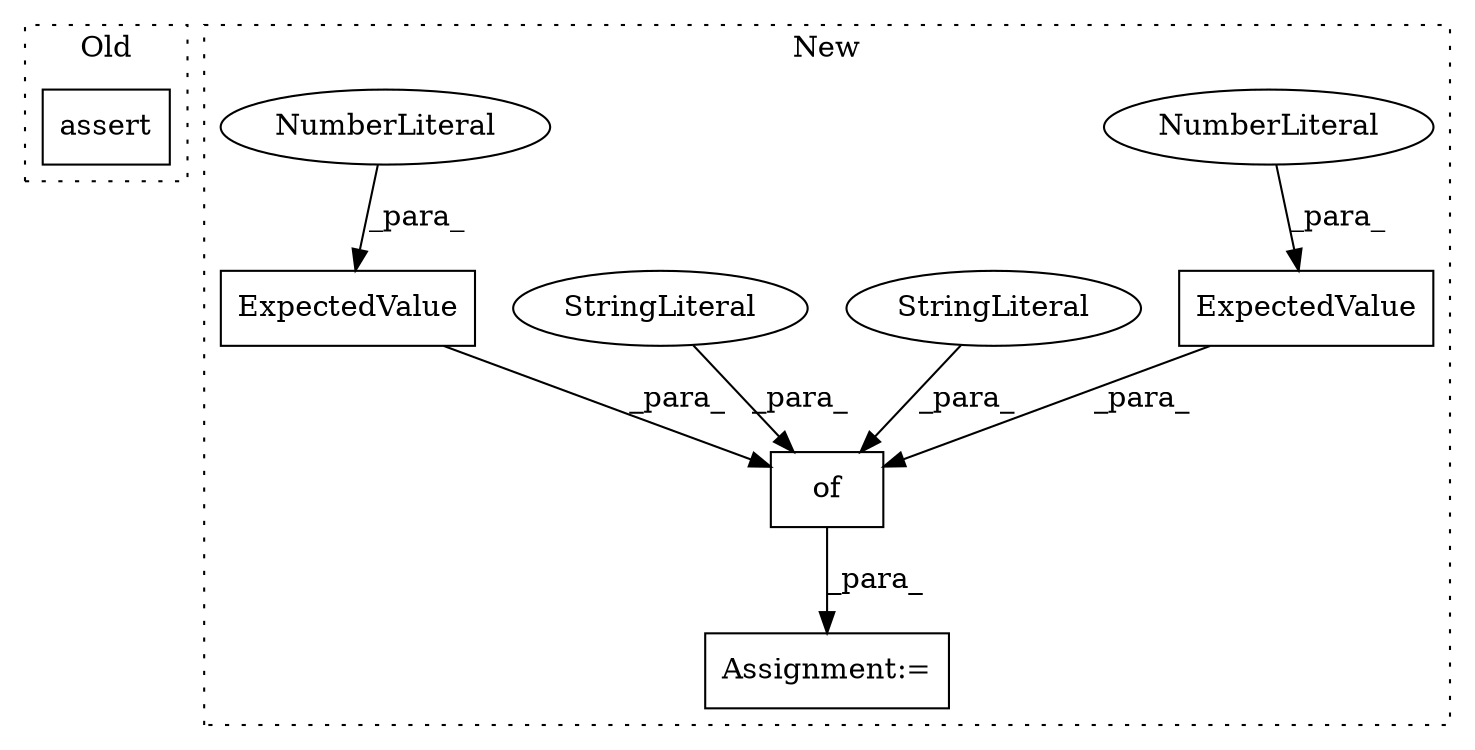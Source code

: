 digraph G {
subgraph cluster0 {
1 [label="assert" a="32" s="5693,5752" l="24,1" shape="box"];
label = "Old";
style="dotted";
}
subgraph cluster1 {
2 [label="ExpectedValue" a="32" s="5340,5365" l="14,1" shape="box"];
3 [label="NumberLiteral" a="34" s="5359" l="6" shape="ellipse"];
4 [label="Assignment:=" a="7" s="5274" l="1" shape="box"];
5 [label="of" a="32" s="5279,5497" l="3,1" shape="box"];
6 [label="StringLiteral" a="45" s="5327" l="12" shape="ellipse"];
7 [label="StringLiteral" a="45" s="5406" l="26" shape="ellipse"];
8 [label="ExpectedValue" a="32" s="5296,5325" l="14,1" shape="box"];
9 [label="NumberLiteral" a="34" s="5310" l="10" shape="ellipse"];
label = "New";
style="dotted";
}
2 -> 5 [label="_para_"];
3 -> 2 [label="_para_"];
5 -> 4 [label="_para_"];
6 -> 5 [label="_para_"];
7 -> 5 [label="_para_"];
8 -> 5 [label="_para_"];
9 -> 8 [label="_para_"];
}